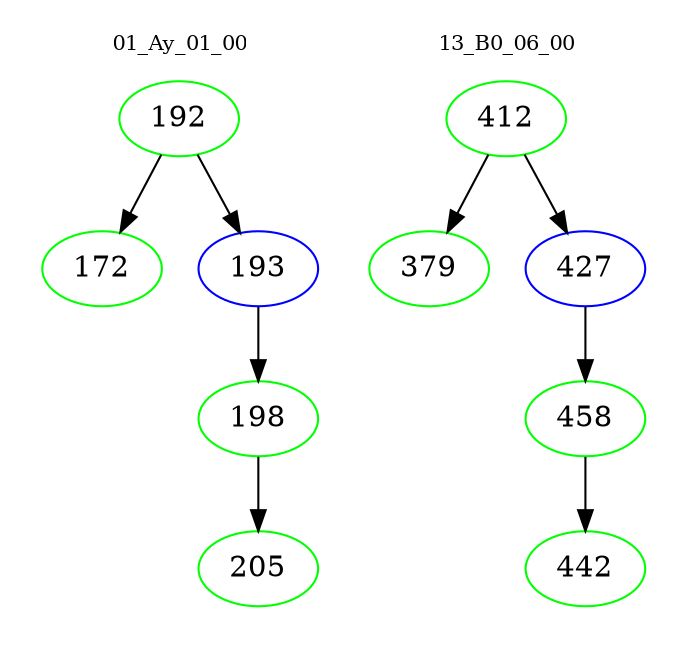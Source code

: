 digraph{
subgraph cluster_0 {
color = white
label = "01_Ay_01_00";
fontsize=10;
T0_192 [label="192", color="green"]
T0_192 -> T0_172 [color="black"]
T0_172 [label="172", color="green"]
T0_192 -> T0_193 [color="black"]
T0_193 [label="193", color="blue"]
T0_193 -> T0_198 [color="black"]
T0_198 [label="198", color="green"]
T0_198 -> T0_205 [color="black"]
T0_205 [label="205", color="green"]
}
subgraph cluster_1 {
color = white
label = "13_B0_06_00";
fontsize=10;
T1_412 [label="412", color="green"]
T1_412 -> T1_379 [color="black"]
T1_379 [label="379", color="green"]
T1_412 -> T1_427 [color="black"]
T1_427 [label="427", color="blue"]
T1_427 -> T1_458 [color="black"]
T1_458 [label="458", color="green"]
T1_458 -> T1_442 [color="black"]
T1_442 [label="442", color="green"]
}
}
